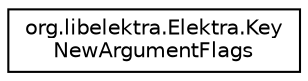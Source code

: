 digraph "Graphical Class Hierarchy"
{
  edge [fontname="Helvetica",fontsize="10",labelfontname="Helvetica",labelfontsize="10"];
  node [fontname="Helvetica",fontsize="10",shape=record];
  rankdir="LR";
  Node0 [label="org.libelektra.Elektra.Key\lNewArgumentFlags",height=0.2,width=0.4,color="black", fillcolor="white", style="filled",URL="$enumorg_1_1libelektra_1_1Elektra_1_1KeyNewArgumentFlags.html",tooltip="Enumeration of argument flags for Elektra#keyNew(String, Object...). "];
}
